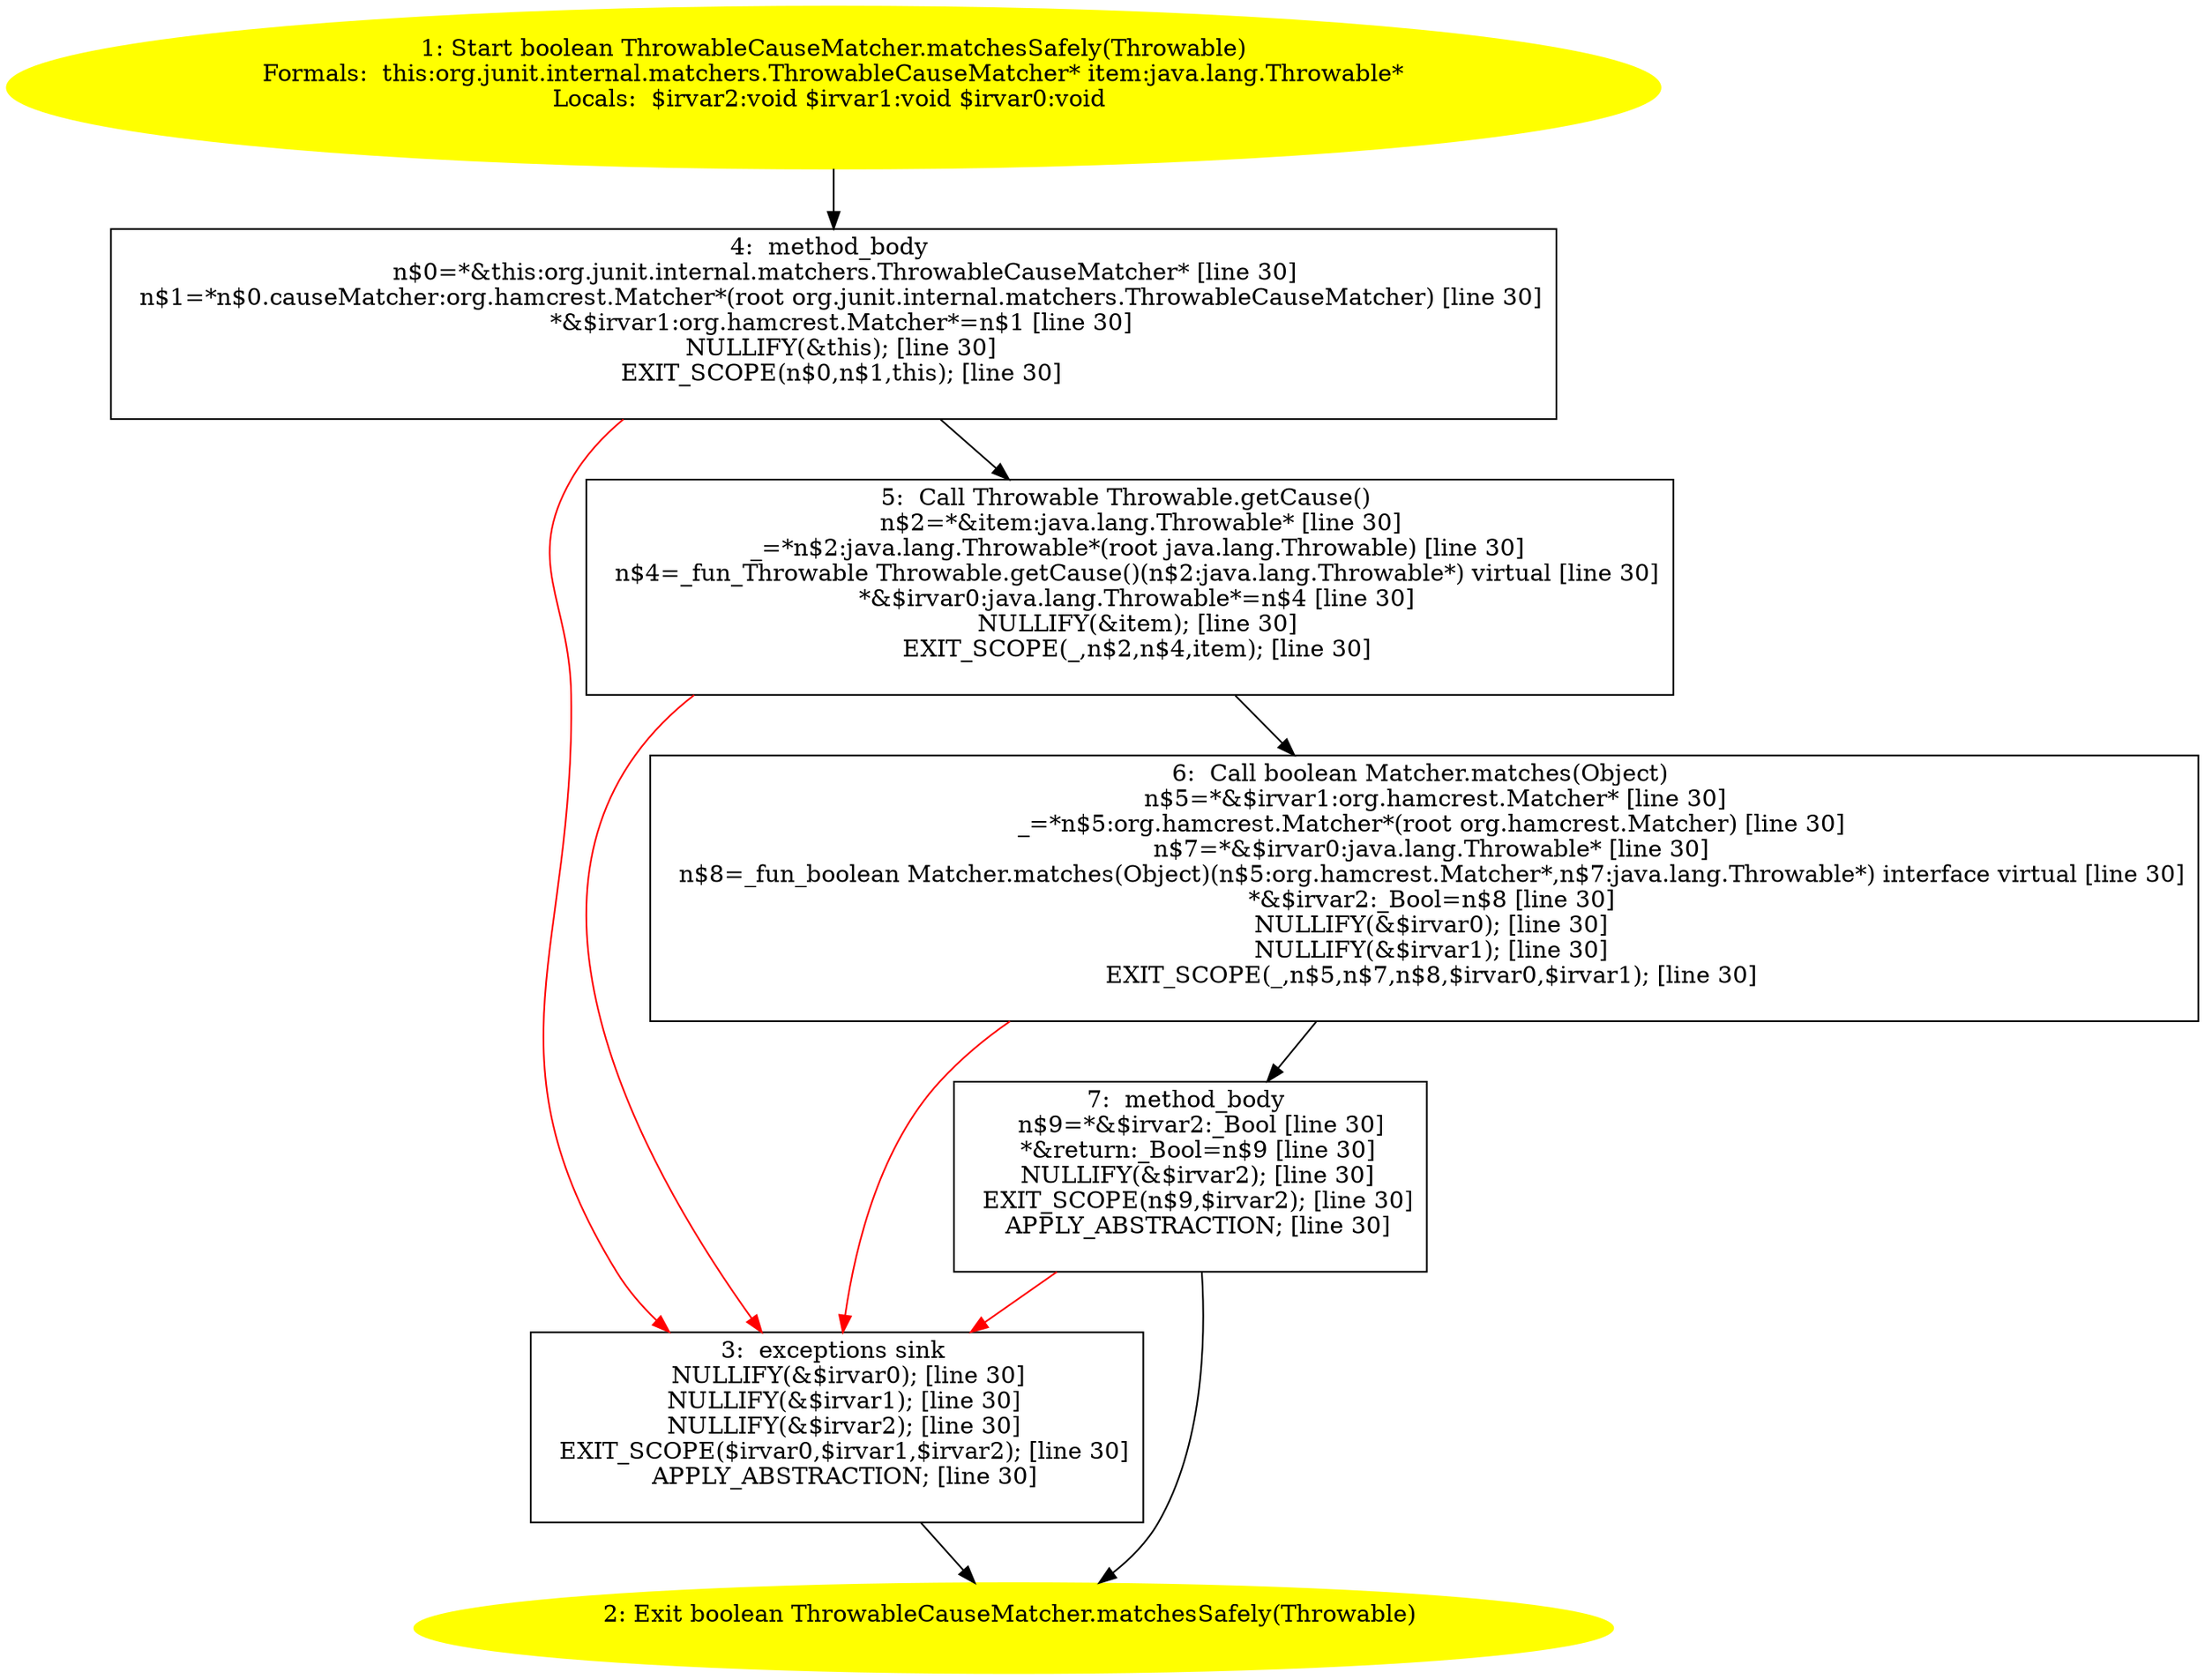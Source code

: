 /* @generated */
digraph cfg {
"org.junit.internal.matchers.ThrowableCauseMatcher.matchesSafely(java.lang.Throwable):boolean.9e2835df2fbb172e45a0535a722057bd_1" [label="1: Start boolean ThrowableCauseMatcher.matchesSafely(Throwable)\nFormals:  this:org.junit.internal.matchers.ThrowableCauseMatcher* item:java.lang.Throwable*\nLocals:  $irvar2:void $irvar1:void $irvar0:void \n  " color=yellow style=filled]
	

	 "org.junit.internal.matchers.ThrowableCauseMatcher.matchesSafely(java.lang.Throwable):boolean.9e2835df2fbb172e45a0535a722057bd_1" -> "org.junit.internal.matchers.ThrowableCauseMatcher.matchesSafely(java.lang.Throwable):boolean.9e2835df2fbb172e45a0535a722057bd_4" ;
"org.junit.internal.matchers.ThrowableCauseMatcher.matchesSafely(java.lang.Throwable):boolean.9e2835df2fbb172e45a0535a722057bd_2" [label="2: Exit boolean ThrowableCauseMatcher.matchesSafely(Throwable) \n  " color=yellow style=filled]
	

"org.junit.internal.matchers.ThrowableCauseMatcher.matchesSafely(java.lang.Throwable):boolean.9e2835df2fbb172e45a0535a722057bd_3" [label="3:  exceptions sink \n   NULLIFY(&$irvar0); [line 30]\n  NULLIFY(&$irvar1); [line 30]\n  NULLIFY(&$irvar2); [line 30]\n  EXIT_SCOPE($irvar0,$irvar1,$irvar2); [line 30]\n  APPLY_ABSTRACTION; [line 30]\n " shape="box"]
	

	 "org.junit.internal.matchers.ThrowableCauseMatcher.matchesSafely(java.lang.Throwable):boolean.9e2835df2fbb172e45a0535a722057bd_3" -> "org.junit.internal.matchers.ThrowableCauseMatcher.matchesSafely(java.lang.Throwable):boolean.9e2835df2fbb172e45a0535a722057bd_2" ;
"org.junit.internal.matchers.ThrowableCauseMatcher.matchesSafely(java.lang.Throwable):boolean.9e2835df2fbb172e45a0535a722057bd_4" [label="4:  method_body \n   n$0=*&this:org.junit.internal.matchers.ThrowableCauseMatcher* [line 30]\n  n$1=*n$0.causeMatcher:org.hamcrest.Matcher*(root org.junit.internal.matchers.ThrowableCauseMatcher) [line 30]\n  *&$irvar1:org.hamcrest.Matcher*=n$1 [line 30]\n  NULLIFY(&this); [line 30]\n  EXIT_SCOPE(n$0,n$1,this); [line 30]\n " shape="box"]
	

	 "org.junit.internal.matchers.ThrowableCauseMatcher.matchesSafely(java.lang.Throwable):boolean.9e2835df2fbb172e45a0535a722057bd_4" -> "org.junit.internal.matchers.ThrowableCauseMatcher.matchesSafely(java.lang.Throwable):boolean.9e2835df2fbb172e45a0535a722057bd_5" ;
	 "org.junit.internal.matchers.ThrowableCauseMatcher.matchesSafely(java.lang.Throwable):boolean.9e2835df2fbb172e45a0535a722057bd_4" -> "org.junit.internal.matchers.ThrowableCauseMatcher.matchesSafely(java.lang.Throwable):boolean.9e2835df2fbb172e45a0535a722057bd_3" [color="red" ];
"org.junit.internal.matchers.ThrowableCauseMatcher.matchesSafely(java.lang.Throwable):boolean.9e2835df2fbb172e45a0535a722057bd_5" [label="5:  Call Throwable Throwable.getCause() \n   n$2=*&item:java.lang.Throwable* [line 30]\n  _=*n$2:java.lang.Throwable*(root java.lang.Throwable) [line 30]\n  n$4=_fun_Throwable Throwable.getCause()(n$2:java.lang.Throwable*) virtual [line 30]\n  *&$irvar0:java.lang.Throwable*=n$4 [line 30]\n  NULLIFY(&item); [line 30]\n  EXIT_SCOPE(_,n$2,n$4,item); [line 30]\n " shape="box"]
	

	 "org.junit.internal.matchers.ThrowableCauseMatcher.matchesSafely(java.lang.Throwable):boolean.9e2835df2fbb172e45a0535a722057bd_5" -> "org.junit.internal.matchers.ThrowableCauseMatcher.matchesSafely(java.lang.Throwable):boolean.9e2835df2fbb172e45a0535a722057bd_6" ;
	 "org.junit.internal.matchers.ThrowableCauseMatcher.matchesSafely(java.lang.Throwable):boolean.9e2835df2fbb172e45a0535a722057bd_5" -> "org.junit.internal.matchers.ThrowableCauseMatcher.matchesSafely(java.lang.Throwable):boolean.9e2835df2fbb172e45a0535a722057bd_3" [color="red" ];
"org.junit.internal.matchers.ThrowableCauseMatcher.matchesSafely(java.lang.Throwable):boolean.9e2835df2fbb172e45a0535a722057bd_6" [label="6:  Call boolean Matcher.matches(Object) \n   n$5=*&$irvar1:org.hamcrest.Matcher* [line 30]\n  _=*n$5:org.hamcrest.Matcher*(root org.hamcrest.Matcher) [line 30]\n  n$7=*&$irvar0:java.lang.Throwable* [line 30]\n  n$8=_fun_boolean Matcher.matches(Object)(n$5:org.hamcrest.Matcher*,n$7:java.lang.Throwable*) interface virtual [line 30]\n  *&$irvar2:_Bool=n$8 [line 30]\n  NULLIFY(&$irvar0); [line 30]\n  NULLIFY(&$irvar1); [line 30]\n  EXIT_SCOPE(_,n$5,n$7,n$8,$irvar0,$irvar1); [line 30]\n " shape="box"]
	

	 "org.junit.internal.matchers.ThrowableCauseMatcher.matchesSafely(java.lang.Throwable):boolean.9e2835df2fbb172e45a0535a722057bd_6" -> "org.junit.internal.matchers.ThrowableCauseMatcher.matchesSafely(java.lang.Throwable):boolean.9e2835df2fbb172e45a0535a722057bd_7" ;
	 "org.junit.internal.matchers.ThrowableCauseMatcher.matchesSafely(java.lang.Throwable):boolean.9e2835df2fbb172e45a0535a722057bd_6" -> "org.junit.internal.matchers.ThrowableCauseMatcher.matchesSafely(java.lang.Throwable):boolean.9e2835df2fbb172e45a0535a722057bd_3" [color="red" ];
"org.junit.internal.matchers.ThrowableCauseMatcher.matchesSafely(java.lang.Throwable):boolean.9e2835df2fbb172e45a0535a722057bd_7" [label="7:  method_body \n   n$9=*&$irvar2:_Bool [line 30]\n  *&return:_Bool=n$9 [line 30]\n  NULLIFY(&$irvar2); [line 30]\n  EXIT_SCOPE(n$9,$irvar2); [line 30]\n  APPLY_ABSTRACTION; [line 30]\n " shape="box"]
	

	 "org.junit.internal.matchers.ThrowableCauseMatcher.matchesSafely(java.lang.Throwable):boolean.9e2835df2fbb172e45a0535a722057bd_7" -> "org.junit.internal.matchers.ThrowableCauseMatcher.matchesSafely(java.lang.Throwable):boolean.9e2835df2fbb172e45a0535a722057bd_2" ;
	 "org.junit.internal.matchers.ThrowableCauseMatcher.matchesSafely(java.lang.Throwable):boolean.9e2835df2fbb172e45a0535a722057bd_7" -> "org.junit.internal.matchers.ThrowableCauseMatcher.matchesSafely(java.lang.Throwable):boolean.9e2835df2fbb172e45a0535a722057bd_3" [color="red" ];
}

